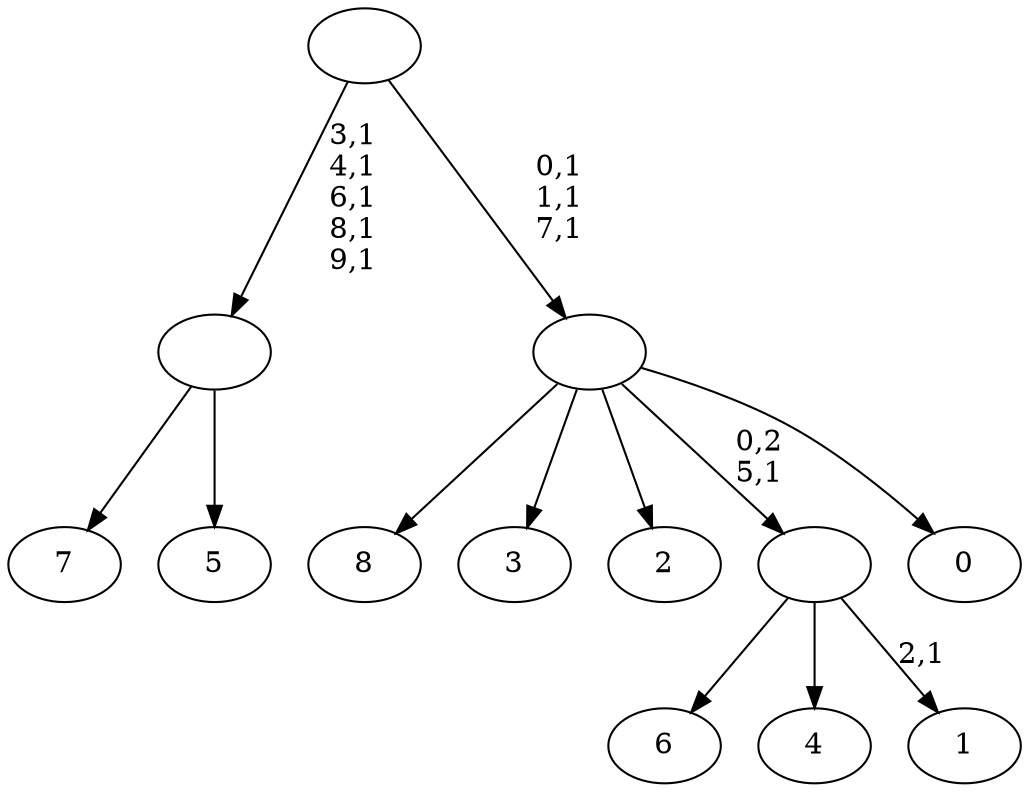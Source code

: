 digraph T {
	19 [label="8"]
	18 [label="7"]
	17 [label="6"]
	16 [label="5"]
	15 [label=""]
	10 [label="4"]
	9 [label="3"]
	8 [label="2"]
	7 [label="1"]
	5 [label=""]
	4 [label="0"]
	3 [label=""]
	0 [label=""]
	15 -> 18 [label=""]
	15 -> 16 [label=""]
	5 -> 7 [label="2,1"]
	5 -> 17 [label=""]
	5 -> 10 [label=""]
	3 -> 19 [label=""]
	3 -> 9 [label=""]
	3 -> 8 [label=""]
	3 -> 5 [label="0,2\n5,1"]
	3 -> 4 [label=""]
	0 -> 3 [label="0,1\n1,1\n7,1"]
	0 -> 15 [label="3,1\n4,1\n6,1\n8,1\n9,1"]
}
